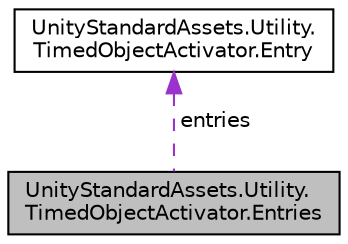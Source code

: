 digraph "UnityStandardAssets.Utility.TimedObjectActivator.Entries"
{
 // LATEX_PDF_SIZE
  edge [fontname="Helvetica",fontsize="10",labelfontname="Helvetica",labelfontsize="10"];
  node [fontname="Helvetica",fontsize="10",shape=record];
  Node1 [label="UnityStandardAssets.Utility.\lTimedObjectActivator.Entries",height=0.2,width=0.4,color="black", fillcolor="grey75", style="filled", fontcolor="black",tooltip=" "];
  Node2 -> Node1 [dir="back",color="darkorchid3",fontsize="10",style="dashed",label=" entries" ,fontname="Helvetica"];
  Node2 [label="UnityStandardAssets.Utility.\lTimedObjectActivator.Entry",height=0.2,width=0.4,color="black", fillcolor="white", style="filled",URL="$class_unity_standard_assets_1_1_utility_1_1_timed_object_activator_1_1_entry.html",tooltip=" "];
}
